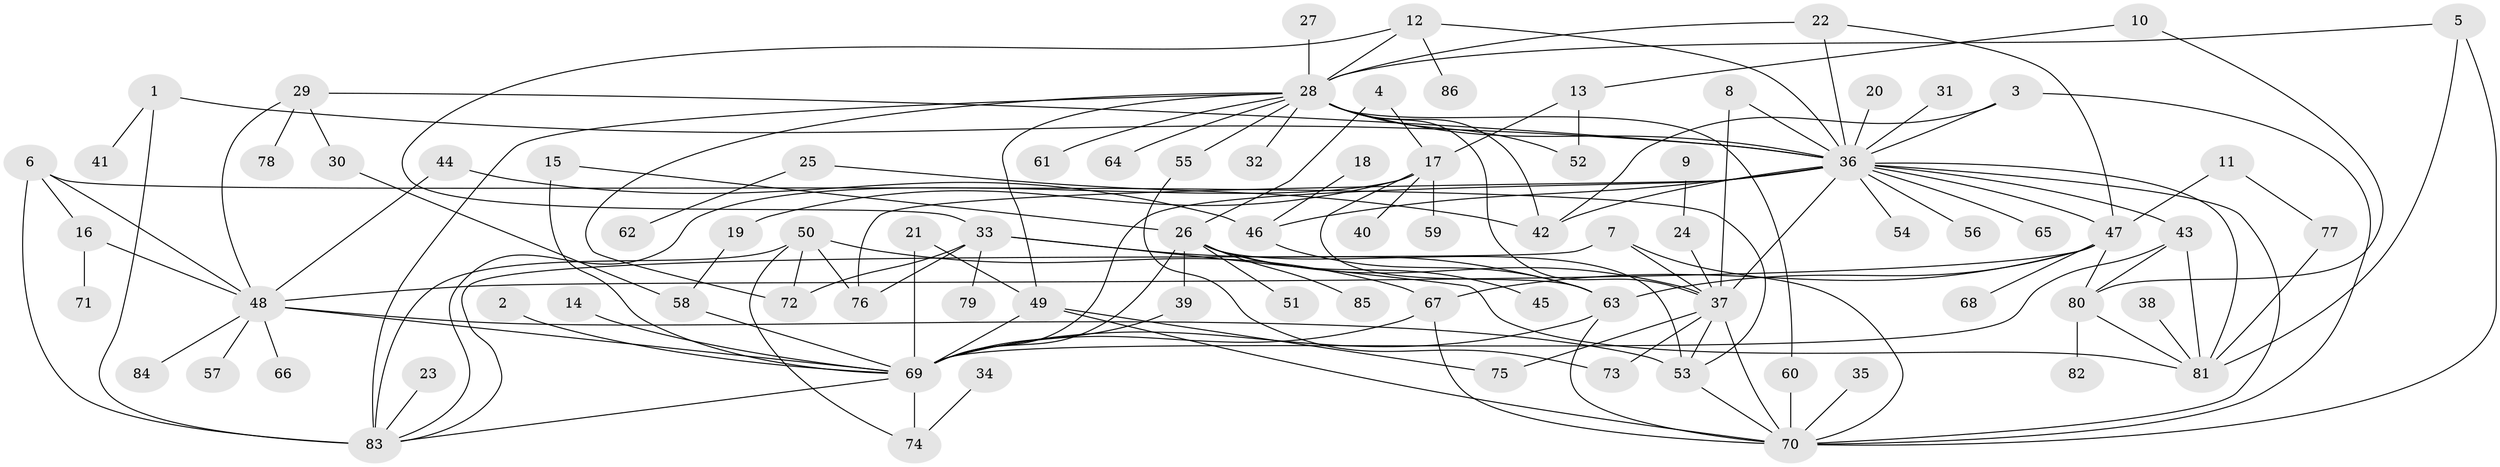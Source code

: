 // original degree distribution, {3: 0.09090909090909091, 23: 0.006993006993006993, 13: 0.006993006993006993, 5: 0.03496503496503497, 11: 0.02097902097902098, 10: 0.006993006993006993, 2: 0.26573426573426573, 19: 0.006993006993006993, 17: 0.006993006993006993, 12: 0.006993006993006993, 4: 0.03496503496503497, 1: 0.45454545454545453, 8: 0.006993006993006993, 9: 0.006993006993006993, 6: 0.03496503496503497, 7: 0.006993006993006993}
// Generated by graph-tools (version 1.1) at 2025/36/03/04/25 23:36:56]
// undirected, 86 vertices, 142 edges
graph export_dot {
  node [color=gray90,style=filled];
  1;
  2;
  3;
  4;
  5;
  6;
  7;
  8;
  9;
  10;
  11;
  12;
  13;
  14;
  15;
  16;
  17;
  18;
  19;
  20;
  21;
  22;
  23;
  24;
  25;
  26;
  27;
  28;
  29;
  30;
  31;
  32;
  33;
  34;
  35;
  36;
  37;
  38;
  39;
  40;
  41;
  42;
  43;
  44;
  45;
  46;
  47;
  48;
  49;
  50;
  51;
  52;
  53;
  54;
  55;
  56;
  57;
  58;
  59;
  60;
  61;
  62;
  63;
  64;
  65;
  66;
  67;
  68;
  69;
  70;
  71;
  72;
  73;
  74;
  75;
  76;
  77;
  78;
  79;
  80;
  81;
  82;
  83;
  84;
  85;
  86;
  1 -- 36 [weight=1.0];
  1 -- 41 [weight=1.0];
  1 -- 83 [weight=1.0];
  2 -- 69 [weight=1.0];
  3 -- 36 [weight=1.0];
  3 -- 42 [weight=1.0];
  3 -- 70 [weight=1.0];
  4 -- 17 [weight=1.0];
  4 -- 26 [weight=1.0];
  5 -- 28 [weight=1.0];
  5 -- 70 [weight=1.0];
  5 -- 81 [weight=1.0];
  6 -- 16 [weight=1.0];
  6 -- 48 [weight=1.0];
  6 -- 53 [weight=1.0];
  6 -- 83 [weight=1.0];
  7 -- 37 [weight=1.0];
  7 -- 70 [weight=1.0];
  7 -- 83 [weight=1.0];
  8 -- 36 [weight=1.0];
  8 -- 37 [weight=1.0];
  9 -- 24 [weight=1.0];
  10 -- 13 [weight=1.0];
  10 -- 80 [weight=1.0];
  11 -- 47 [weight=1.0];
  11 -- 77 [weight=1.0];
  12 -- 28 [weight=1.0];
  12 -- 33 [weight=1.0];
  12 -- 36 [weight=1.0];
  12 -- 86 [weight=1.0];
  13 -- 17 [weight=1.0];
  13 -- 52 [weight=1.0];
  14 -- 69 [weight=1.0];
  15 -- 26 [weight=1.0];
  15 -- 69 [weight=1.0];
  16 -- 48 [weight=1.0];
  16 -- 71 [weight=1.0];
  17 -- 19 [weight=1.0];
  17 -- 40 [weight=1.0];
  17 -- 59 [weight=1.0];
  17 -- 63 [weight=1.0];
  17 -- 83 [weight=1.0];
  18 -- 46 [weight=1.0];
  19 -- 58 [weight=1.0];
  20 -- 36 [weight=1.0];
  21 -- 49 [weight=1.0];
  21 -- 69 [weight=1.0];
  22 -- 28 [weight=1.0];
  22 -- 36 [weight=1.0];
  22 -- 47 [weight=1.0];
  23 -- 83 [weight=1.0];
  24 -- 37 [weight=1.0];
  25 -- 42 [weight=1.0];
  25 -- 62 [weight=1.0];
  26 -- 37 [weight=1.0];
  26 -- 39 [weight=1.0];
  26 -- 45 [weight=1.0];
  26 -- 51 [weight=1.0];
  26 -- 53 [weight=1.0];
  26 -- 69 [weight=1.0];
  26 -- 85 [weight=1.0];
  27 -- 28 [weight=1.0];
  28 -- 32 [weight=1.0];
  28 -- 36 [weight=1.0];
  28 -- 37 [weight=1.0];
  28 -- 42 [weight=1.0];
  28 -- 49 [weight=1.0];
  28 -- 52 [weight=1.0];
  28 -- 55 [weight=1.0];
  28 -- 60 [weight=1.0];
  28 -- 61 [weight=1.0];
  28 -- 64 [weight=1.0];
  28 -- 72 [weight=1.0];
  28 -- 83 [weight=1.0];
  29 -- 30 [weight=1.0];
  29 -- 36 [weight=1.0];
  29 -- 48 [weight=1.0];
  29 -- 78 [weight=1.0];
  30 -- 58 [weight=1.0];
  31 -- 36 [weight=1.0];
  33 -- 63 [weight=1.0];
  33 -- 72 [weight=1.0];
  33 -- 76 [weight=1.0];
  33 -- 79 [weight=1.0];
  33 -- 81 [weight=1.0];
  34 -- 74 [weight=1.0];
  35 -- 70 [weight=1.0];
  36 -- 37 [weight=1.0];
  36 -- 42 [weight=1.0];
  36 -- 43 [weight=1.0];
  36 -- 46 [weight=1.0];
  36 -- 47 [weight=1.0];
  36 -- 54 [weight=1.0];
  36 -- 56 [weight=1.0];
  36 -- 65 [weight=1.0];
  36 -- 69 [weight=1.0];
  36 -- 70 [weight=1.0];
  36 -- 76 [weight=1.0];
  36 -- 81 [weight=1.0];
  37 -- 53 [weight=1.0];
  37 -- 70 [weight=1.0];
  37 -- 73 [weight=1.0];
  37 -- 75 [weight=1.0];
  38 -- 81 [weight=1.0];
  39 -- 69 [weight=1.0];
  43 -- 69 [weight=1.0];
  43 -- 80 [weight=1.0];
  43 -- 81 [weight=1.0];
  44 -- 46 [weight=1.0];
  44 -- 48 [weight=1.0];
  46 -- 63 [weight=1.0];
  47 -- 48 [weight=1.0];
  47 -- 63 [weight=1.0];
  47 -- 67 [weight=1.0];
  47 -- 68 [weight=1.0];
  47 -- 80 [weight=1.0];
  48 -- 53 [weight=1.0];
  48 -- 57 [weight=1.0];
  48 -- 66 [weight=1.0];
  48 -- 69 [weight=1.0];
  48 -- 84 [weight=1.0];
  49 -- 69 [weight=1.0];
  49 -- 70 [weight=1.0];
  49 -- 75 [weight=1.0];
  50 -- 67 [weight=1.0];
  50 -- 72 [weight=1.0];
  50 -- 74 [weight=1.0];
  50 -- 76 [weight=1.0];
  50 -- 83 [weight=2.0];
  53 -- 70 [weight=1.0];
  55 -- 73 [weight=1.0];
  58 -- 69 [weight=1.0];
  60 -- 70 [weight=1.0];
  63 -- 69 [weight=1.0];
  63 -- 70 [weight=1.0];
  67 -- 69 [weight=1.0];
  67 -- 70 [weight=1.0];
  69 -- 74 [weight=1.0];
  69 -- 83 [weight=1.0];
  77 -- 81 [weight=1.0];
  80 -- 81 [weight=1.0];
  80 -- 82 [weight=1.0];
}

